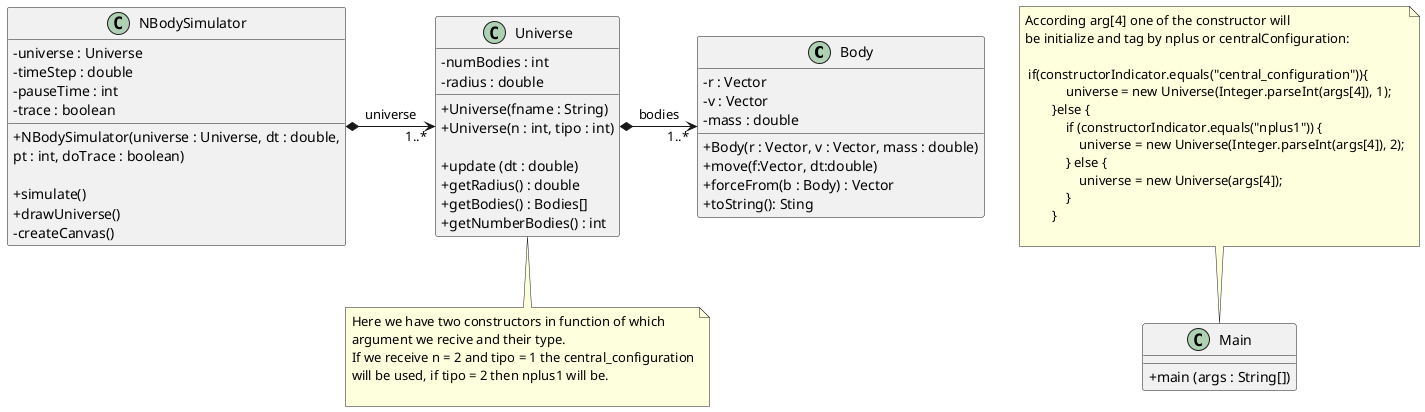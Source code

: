 @startuml

skinparam classAttributeIconSize 0



class Body {
- r : Vector
- v : Vector
- mass : double
+ Body(r : Vector, v : Vector, mass : double)
+ move(f:Vector, dt:double)
+ forceFrom(b : Body) : Vector
+ toString(): Sting

}

class Universe {
- numBodies : int
- radius : double

+ Universe(fname : String)
+ Universe(n : int, tipo : int)

+ update (dt : double)
+ getRadius() : double
+ getBodies() : Bodies[]
+ getNumberBodies() : int
}

class NBodySimulator {
-universe : Universe
- timeStep : double
- pauseTime : int
- trace : boolean

+ NBodySimulator(universe : Universe, dt : double,
pt : int, doTrace : boolean)

+ simulate()
+ drawUniverse()
- createCanvas()
}

Universe *-> "1..*" Body : bodies
NBodySimulator *-right-> "1..*" Universe : universe

note bottom of Universe
Here we have two constructors in function of which
argument we recive and their type.
If we receive n = 2 and tipo = 1 the central_configuration
will be used, if tipo = 2 then nplus1 will be.

end note


class Main{
+ main (args : String[])
}
note top of Main
According arg[4] one of the constructor will
be initialize and tag by nplus or centralConfiguration:

 if(constructorIndicator.equals("central_configuration")){
            universe = new Universe(Integer.parseInt(args[4]), 1);
        }else {
            if (constructorIndicator.equals("nplus1")) {
                universe = new Universe(Integer.parseInt(args[4]), 2);
            } else {
                universe = new Universe(args[4]);
            }
        }

end note

@enduml